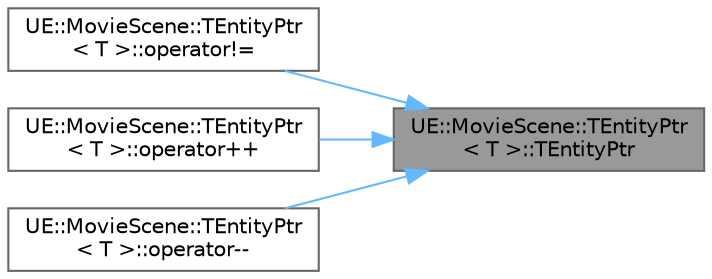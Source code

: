 digraph "UE::MovieScene::TEntityPtr&lt; T &gt;::TEntityPtr"
{
 // INTERACTIVE_SVG=YES
 // LATEX_PDF_SIZE
  bgcolor="transparent";
  edge [fontname=Helvetica,fontsize=10,labelfontname=Helvetica,labelfontsize=10];
  node [fontname=Helvetica,fontsize=10,shape=box,height=0.2,width=0.4];
  rankdir="RL";
  Node1 [id="Node000001",label="UE::MovieScene::TEntityPtr\l\< T \>::TEntityPtr",height=0.2,width=0.4,color="gray40", fillcolor="grey60", style="filled", fontcolor="black",tooltip="Construct this range from a range and index."];
  Node1 -> Node2 [id="edge1_Node000001_Node000002",dir="back",color="steelblue1",style="solid",tooltip=" "];
  Node2 [id="Node000002",label="UE::MovieScene::TEntityPtr\l\< T \>::operator!=",height=0.2,width=0.4,color="grey40", fillcolor="white", style="filled",URL="$d9/d0b/structUE_1_1MovieScene_1_1TEntityPtr_3_01T_01_4.html#a2bc79f029ae8aab0a225d2fba3120a66",tooltip="Compare this pointer with another for equality."];
  Node1 -> Node3 [id="edge2_Node000001_Node000003",dir="back",color="steelblue1",style="solid",tooltip=" "];
  Node3 [id="Node000003",label="UE::MovieScene::TEntityPtr\l\< T \>::operator++",height=0.2,width=0.4,color="grey40", fillcolor="white", style="filled",URL="$d9/d0b/structUE_1_1MovieScene_1_1TEntityPtr_3_01T_01_4.html#a8b2a75777689a4ef086589b0cba644d0",tooltip="Increment this pointer."];
  Node1 -> Node4 [id="edge3_Node000001_Node000004",dir="back",color="steelblue1",style="solid",tooltip=" "];
  Node4 [id="Node000004",label="UE::MovieScene::TEntityPtr\l\< T \>::operator--",height=0.2,width=0.4,color="grey40", fillcolor="white", style="filled",URL="$d9/d0b/structUE_1_1MovieScene_1_1TEntityPtr_3_01T_01_4.html#a13a69b9ab58236b4541bb199c7274263",tooltip="Increment this pointer."];
}
